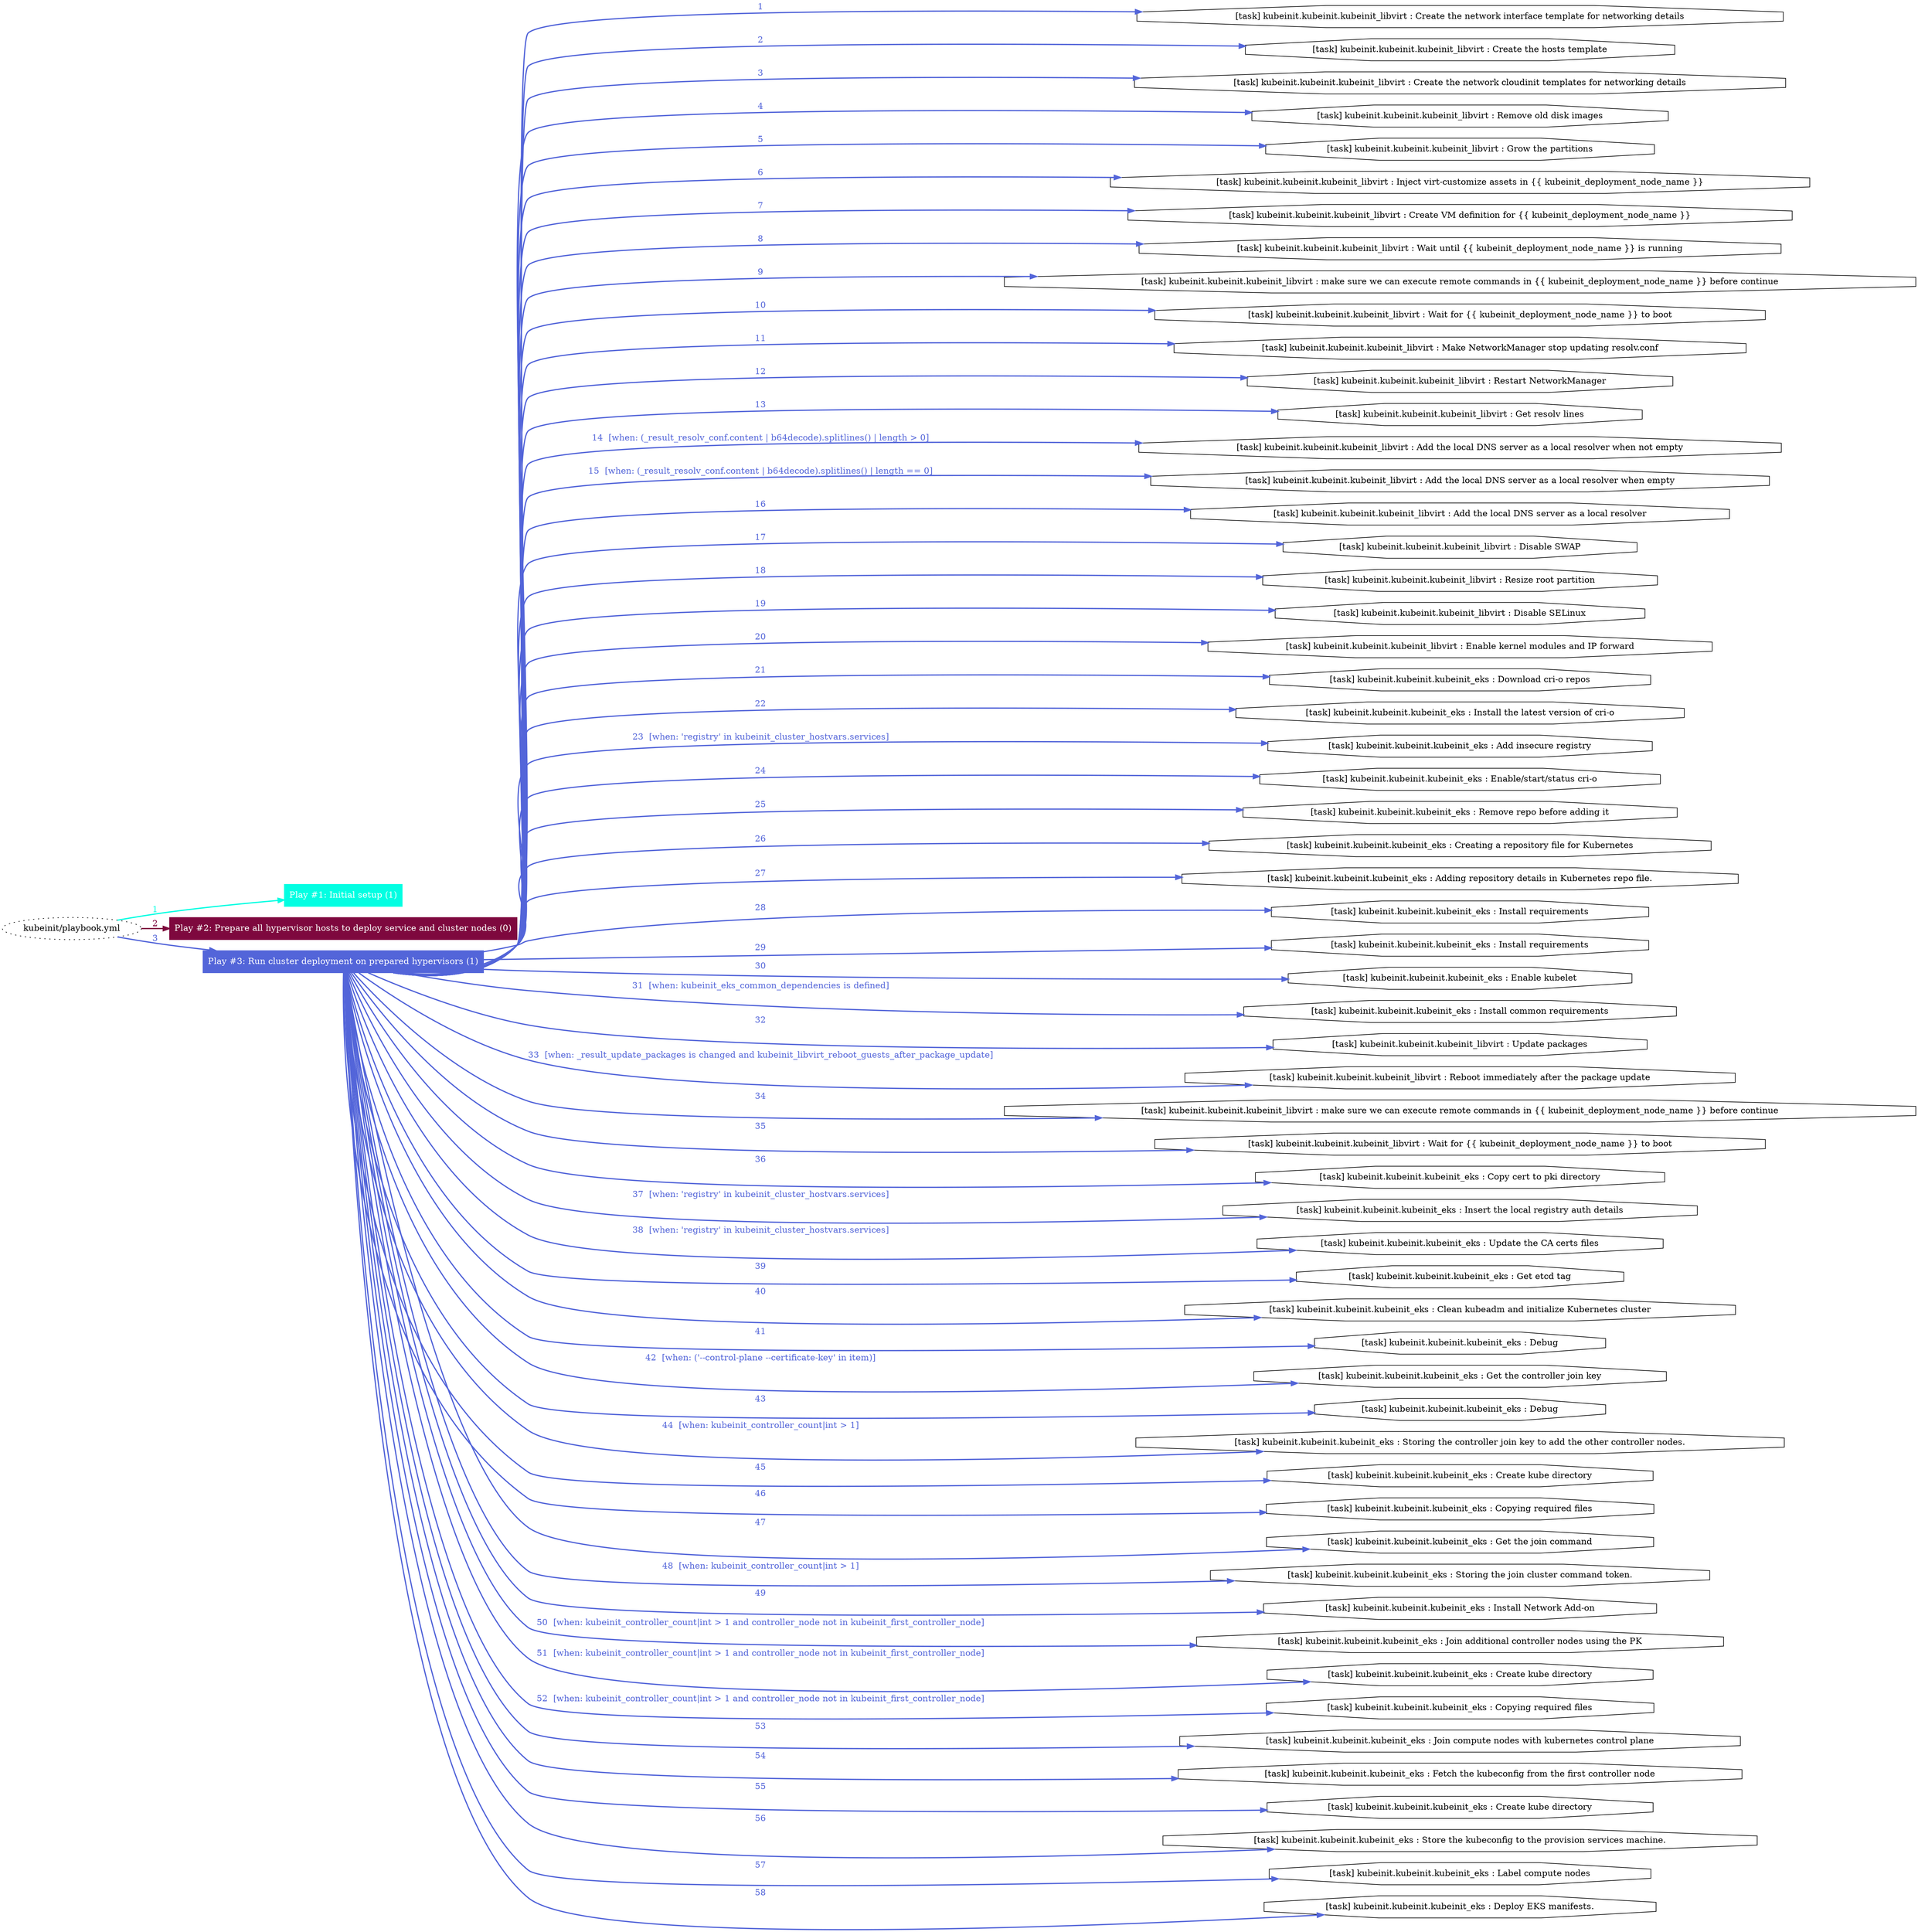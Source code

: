 digraph "kubeinit/playbook.yml "{
	graph [concentrate=true ordering=in rankdir=LR ratio=fill]
	edge [esep=5 sep=10]
	"kubeinit/playbook.yml" [id=root_node style=dotted]
	subgraph "Play #1: Initial setup (1) "{
		"Play #1: Initial setup (1)" [color="#03fee2" fontcolor="#ffffff" id="play_0549fc9b-2cab-4265-bf99-ba0a765f7642" shape=box style=filled tooltip=localhost]
		"kubeinit/playbook.yml" -> "Play #1: Initial setup (1)" [label=1 color="#03fee2" fontcolor="#03fee2" id="edge_bdf210dc-9a3f-490d-b969-515067f13f88" style=bold]
	}
	subgraph "Play #2: Prepare all hypervisor hosts to deploy service and cluster nodes (0) "{
		"Play #2: Prepare all hypervisor hosts to deploy service and cluster nodes (0)" [color="#7e083e" fontcolor="#ffffff" id="play_8c7cdd8e-68b6-4533-8f25-1d7305066d8c" shape=box style=filled tooltip=""]
		"kubeinit/playbook.yml" -> "Play #2: Prepare all hypervisor hosts to deploy service and cluster nodes (0)" [label=2 color="#7e083e" fontcolor="#7e083e" id="edge_bfb6ec44-951f-49ef-8481-d4bb8028fc22" style=bold]
	}
	subgraph "Play #3: Run cluster deployment on prepared hypervisors (1) "{
		"Play #3: Run cluster deployment on prepared hypervisors (1)" [color="#5365d9" fontcolor="#ffffff" id="play_4537c9d3-b3be-4bf7-82ee-099bfa56b64b" shape=box style=filled tooltip=localhost]
		"kubeinit/playbook.yml" -> "Play #3: Run cluster deployment on prepared hypervisors (1)" [label=3 color="#5365d9" fontcolor="#5365d9" id="edge_9abb634c-9929-4565-9c66-63454cc65797" style=bold]
		"task_0f6452f3-116b-4a78-83ba-c6b3ac40b548" [label="[task] kubeinit.kubeinit.kubeinit_libvirt : Create the network interface template for networking details" id="task_0f6452f3-116b-4a78-83ba-c6b3ac40b548" shape=octagon tooltip="[task] kubeinit.kubeinit.kubeinit_libvirt : Create the network interface template for networking details"]
		"Play #3: Run cluster deployment on prepared hypervisors (1)" -> "task_0f6452f3-116b-4a78-83ba-c6b3ac40b548" [label=1 color="#5365d9" fontcolor="#5365d9" id="edge_0c711c87-0c98-47aa-8dbe-a87a06fc7580" style=bold]
		"task_d63cdf52-fb32-4dd4-9512-d29232d7bf6b" [label="[task] kubeinit.kubeinit.kubeinit_libvirt : Create the hosts template" id="task_d63cdf52-fb32-4dd4-9512-d29232d7bf6b" shape=octagon tooltip="[task] kubeinit.kubeinit.kubeinit_libvirt : Create the hosts template"]
		"Play #3: Run cluster deployment on prepared hypervisors (1)" -> "task_d63cdf52-fb32-4dd4-9512-d29232d7bf6b" [label=2 color="#5365d9" fontcolor="#5365d9" id="edge_6d804cdf-d05a-400a-8180-5c07f3035130" style=bold]
		"task_c2775742-0341-440f-bd2e-387db4447718" [label="[task] kubeinit.kubeinit.kubeinit_libvirt : Create the network cloudinit templates for networking details" id="task_c2775742-0341-440f-bd2e-387db4447718" shape=octagon tooltip="[task] kubeinit.kubeinit.kubeinit_libvirt : Create the network cloudinit templates for networking details"]
		"Play #3: Run cluster deployment on prepared hypervisors (1)" -> "task_c2775742-0341-440f-bd2e-387db4447718" [label=3 color="#5365d9" fontcolor="#5365d9" id="edge_86c986c2-9f45-48a0-9c89-49c065e54b61" style=bold]
		"task_333239ce-90a0-495b-beb9-cefbff55d7c5" [label="[task] kubeinit.kubeinit.kubeinit_libvirt : Remove old disk images" id="task_333239ce-90a0-495b-beb9-cefbff55d7c5" shape=octagon tooltip="[task] kubeinit.kubeinit.kubeinit_libvirt : Remove old disk images"]
		"Play #3: Run cluster deployment on prepared hypervisors (1)" -> "task_333239ce-90a0-495b-beb9-cefbff55d7c5" [label=4 color="#5365d9" fontcolor="#5365d9" id="edge_995ddde1-9ee1-4e13-ac6f-f4c80c0ad671" style=bold]
		"task_fe1e66db-c29a-4cb7-a83f-f61f9f4ea01a" [label="[task] kubeinit.kubeinit.kubeinit_libvirt : Grow the partitions" id="task_fe1e66db-c29a-4cb7-a83f-f61f9f4ea01a" shape=octagon tooltip="[task] kubeinit.kubeinit.kubeinit_libvirt : Grow the partitions"]
		"Play #3: Run cluster deployment on prepared hypervisors (1)" -> "task_fe1e66db-c29a-4cb7-a83f-f61f9f4ea01a" [label=5 color="#5365d9" fontcolor="#5365d9" id="edge_fcd96ab7-690d-4a6a-a558-f806cb294ad5" style=bold]
		"task_2d251e1d-51ce-4584-83c4-834729d96e90" [label="[task] kubeinit.kubeinit.kubeinit_libvirt : Inject virt-customize assets in {{ kubeinit_deployment_node_name }}" id="task_2d251e1d-51ce-4584-83c4-834729d96e90" shape=octagon tooltip="[task] kubeinit.kubeinit.kubeinit_libvirt : Inject virt-customize assets in {{ kubeinit_deployment_node_name }}"]
		"Play #3: Run cluster deployment on prepared hypervisors (1)" -> "task_2d251e1d-51ce-4584-83c4-834729d96e90" [label=6 color="#5365d9" fontcolor="#5365d9" id="edge_0510aa99-ce42-4a40-99c4-f4a98362626a" style=bold]
		"task_faed7e1b-27e3-4603-b4e0-796b7050e53c" [label="[task] kubeinit.kubeinit.kubeinit_libvirt : Create VM definition for {{ kubeinit_deployment_node_name }}" id="task_faed7e1b-27e3-4603-b4e0-796b7050e53c" shape=octagon tooltip="[task] kubeinit.kubeinit.kubeinit_libvirt : Create VM definition for {{ kubeinit_deployment_node_name }}"]
		"Play #3: Run cluster deployment on prepared hypervisors (1)" -> "task_faed7e1b-27e3-4603-b4e0-796b7050e53c" [label=7 color="#5365d9" fontcolor="#5365d9" id="edge_3a84c501-3b47-4149-be5f-e3bec5baa456" style=bold]
		"task_53671726-319e-46c7-b8e3-fd2b1a1cc31f" [label="[task] kubeinit.kubeinit.kubeinit_libvirt : Wait until {{ kubeinit_deployment_node_name }} is running" id="task_53671726-319e-46c7-b8e3-fd2b1a1cc31f" shape=octagon tooltip="[task] kubeinit.kubeinit.kubeinit_libvirt : Wait until {{ kubeinit_deployment_node_name }} is running"]
		"Play #3: Run cluster deployment on prepared hypervisors (1)" -> "task_53671726-319e-46c7-b8e3-fd2b1a1cc31f" [label=8 color="#5365d9" fontcolor="#5365d9" id="edge_920aac8b-5e7c-4f60-82cd-e5e0c7aa7694" style=bold]
		"task_11db4774-1aa8-49b4-af27-a48d767076ad" [label="[task] kubeinit.kubeinit.kubeinit_libvirt : make sure we can execute remote commands in {{ kubeinit_deployment_node_name }} before continue" id="task_11db4774-1aa8-49b4-af27-a48d767076ad" shape=octagon tooltip="[task] kubeinit.kubeinit.kubeinit_libvirt : make sure we can execute remote commands in {{ kubeinit_deployment_node_name }} before continue"]
		"Play #3: Run cluster deployment on prepared hypervisors (1)" -> "task_11db4774-1aa8-49b4-af27-a48d767076ad" [label=9 color="#5365d9" fontcolor="#5365d9" id="edge_fae11be4-0471-4147-9c65-c753f068a89e" style=bold]
		"task_3862bacf-9117-45ba-8243-74259343449c" [label="[task] kubeinit.kubeinit.kubeinit_libvirt : Wait for {{ kubeinit_deployment_node_name }} to boot" id="task_3862bacf-9117-45ba-8243-74259343449c" shape=octagon tooltip="[task] kubeinit.kubeinit.kubeinit_libvirt : Wait for {{ kubeinit_deployment_node_name }} to boot"]
		"Play #3: Run cluster deployment on prepared hypervisors (1)" -> "task_3862bacf-9117-45ba-8243-74259343449c" [label=10 color="#5365d9" fontcolor="#5365d9" id="edge_3df69427-f7c9-418b-81c8-8ef80bfd629b" style=bold]
		"task_691ed8fe-f60b-414b-a280-0827fa39afc4" [label="[task] kubeinit.kubeinit.kubeinit_libvirt : Make NetworkManager stop updating resolv.conf" id="task_691ed8fe-f60b-414b-a280-0827fa39afc4" shape=octagon tooltip="[task] kubeinit.kubeinit.kubeinit_libvirt : Make NetworkManager stop updating resolv.conf"]
		"Play #3: Run cluster deployment on prepared hypervisors (1)" -> "task_691ed8fe-f60b-414b-a280-0827fa39afc4" [label=11 color="#5365d9" fontcolor="#5365d9" id="edge_15d8ac3d-6036-43ec-83c5-f46e1d05ff55" style=bold]
		"task_230d1ea2-106a-44a5-bf95-36a33950ec8e" [label="[task] kubeinit.kubeinit.kubeinit_libvirt : Restart NetworkManager" id="task_230d1ea2-106a-44a5-bf95-36a33950ec8e" shape=octagon tooltip="[task] kubeinit.kubeinit.kubeinit_libvirt : Restart NetworkManager"]
		"Play #3: Run cluster deployment on prepared hypervisors (1)" -> "task_230d1ea2-106a-44a5-bf95-36a33950ec8e" [label=12 color="#5365d9" fontcolor="#5365d9" id="edge_6c709f80-6801-40ec-8955-90a5c894aa10" style=bold]
		"task_bbb354db-f105-45b9-98f4-ac5d5ee1d649" [label="[task] kubeinit.kubeinit.kubeinit_libvirt : Get resolv lines" id="task_bbb354db-f105-45b9-98f4-ac5d5ee1d649" shape=octagon tooltip="[task] kubeinit.kubeinit.kubeinit_libvirt : Get resolv lines"]
		"Play #3: Run cluster deployment on prepared hypervisors (1)" -> "task_bbb354db-f105-45b9-98f4-ac5d5ee1d649" [label=13 color="#5365d9" fontcolor="#5365d9" id="edge_882f5f6a-3a8e-4fb6-954e-dc776038e87a" style=bold]
		"task_b28730cd-a037-4483-a8ca-a76ee05a268d" [label="[task] kubeinit.kubeinit.kubeinit_libvirt : Add the local DNS server as a local resolver when not empty" id="task_b28730cd-a037-4483-a8ca-a76ee05a268d" shape=octagon tooltip="[task] kubeinit.kubeinit.kubeinit_libvirt : Add the local DNS server as a local resolver when not empty"]
		"Play #3: Run cluster deployment on prepared hypervisors (1)" -> "task_b28730cd-a037-4483-a8ca-a76ee05a268d" [label="14  [when: (_result_resolv_conf.content | b64decode).splitlines() | length > 0]" color="#5365d9" fontcolor="#5365d9" id="edge_1886ff6c-526e-4cc4-8cec-205d0541dc3d" style=bold]
		"task_9c4c8589-8ed3-470a-9be6-04ff7acebe42" [label="[task] kubeinit.kubeinit.kubeinit_libvirt : Add the local DNS server as a local resolver when empty" id="task_9c4c8589-8ed3-470a-9be6-04ff7acebe42" shape=octagon tooltip="[task] kubeinit.kubeinit.kubeinit_libvirt : Add the local DNS server as a local resolver when empty"]
		"Play #3: Run cluster deployment on prepared hypervisors (1)" -> "task_9c4c8589-8ed3-470a-9be6-04ff7acebe42" [label="15  [when: (_result_resolv_conf.content | b64decode).splitlines() | length == 0]" color="#5365d9" fontcolor="#5365d9" id="edge_c0d00956-2b11-4c95-86d5-dcd32f22290b" style=bold]
		"task_0d9fa27c-dc88-40d3-9b65-a22f9e9533d2" [label="[task] kubeinit.kubeinit.kubeinit_libvirt : Add the local DNS server as a local resolver" id="task_0d9fa27c-dc88-40d3-9b65-a22f9e9533d2" shape=octagon tooltip="[task] kubeinit.kubeinit.kubeinit_libvirt : Add the local DNS server as a local resolver"]
		"Play #3: Run cluster deployment on prepared hypervisors (1)" -> "task_0d9fa27c-dc88-40d3-9b65-a22f9e9533d2" [label=16 color="#5365d9" fontcolor="#5365d9" id="edge_971611f5-eb0c-4198-8c78-981e31c32d4b" style=bold]
		"task_497f90bd-3de0-4848-9851-a5cb1d3cb7af" [label="[task] kubeinit.kubeinit.kubeinit_libvirt : Disable SWAP" id="task_497f90bd-3de0-4848-9851-a5cb1d3cb7af" shape=octagon tooltip="[task] kubeinit.kubeinit.kubeinit_libvirt : Disable SWAP"]
		"Play #3: Run cluster deployment on prepared hypervisors (1)" -> "task_497f90bd-3de0-4848-9851-a5cb1d3cb7af" [label=17 color="#5365d9" fontcolor="#5365d9" id="edge_cbd4ed39-7878-45fa-a541-4b26f775b440" style=bold]
		"task_a2ddb8a5-4146-45b7-9be1-724cf1ca7a48" [label="[task] kubeinit.kubeinit.kubeinit_libvirt : Resize root partition" id="task_a2ddb8a5-4146-45b7-9be1-724cf1ca7a48" shape=octagon tooltip="[task] kubeinit.kubeinit.kubeinit_libvirt : Resize root partition"]
		"Play #3: Run cluster deployment on prepared hypervisors (1)" -> "task_a2ddb8a5-4146-45b7-9be1-724cf1ca7a48" [label=18 color="#5365d9" fontcolor="#5365d9" id="edge_67d56533-eabd-47c3-ba9a-30c45fb848bc" style=bold]
		"task_46a7f402-25e4-4ee8-b710-398f58c6f5cb" [label="[task] kubeinit.kubeinit.kubeinit_libvirt : Disable SELinux" id="task_46a7f402-25e4-4ee8-b710-398f58c6f5cb" shape=octagon tooltip="[task] kubeinit.kubeinit.kubeinit_libvirt : Disable SELinux"]
		"Play #3: Run cluster deployment on prepared hypervisors (1)" -> "task_46a7f402-25e4-4ee8-b710-398f58c6f5cb" [label=19 color="#5365d9" fontcolor="#5365d9" id="edge_c21b03e6-a612-4298-be94-80a9fd9a79a0" style=bold]
		"task_7e552821-ca6a-4c6d-aa55-68e0e8cf3333" [label="[task] kubeinit.kubeinit.kubeinit_libvirt : Enable kernel modules and IP forward" id="task_7e552821-ca6a-4c6d-aa55-68e0e8cf3333" shape=octagon tooltip="[task] kubeinit.kubeinit.kubeinit_libvirt : Enable kernel modules and IP forward"]
		"Play #3: Run cluster deployment on prepared hypervisors (1)" -> "task_7e552821-ca6a-4c6d-aa55-68e0e8cf3333" [label=20 color="#5365d9" fontcolor="#5365d9" id="edge_74cfef01-20d3-45cd-be82-45e7d02c13f9" style=bold]
		"task_9b7a0361-48a6-4f08-bab3-ab9a68a1ef82" [label="[task] kubeinit.kubeinit.kubeinit_eks : Download cri-o repos" id="task_9b7a0361-48a6-4f08-bab3-ab9a68a1ef82" shape=octagon tooltip="[task] kubeinit.kubeinit.kubeinit_eks : Download cri-o repos"]
		"Play #3: Run cluster deployment on prepared hypervisors (1)" -> "task_9b7a0361-48a6-4f08-bab3-ab9a68a1ef82" [label=21 color="#5365d9" fontcolor="#5365d9" id="edge_aff725f0-7b6e-4615-b87b-d433531206b9" style=bold]
		"task_c8d62a20-07ba-42a5-882c-8fb820cdc920" [label="[task] kubeinit.kubeinit.kubeinit_eks : Install the latest version of cri-o" id="task_c8d62a20-07ba-42a5-882c-8fb820cdc920" shape=octagon tooltip="[task] kubeinit.kubeinit.kubeinit_eks : Install the latest version of cri-o"]
		"Play #3: Run cluster deployment on prepared hypervisors (1)" -> "task_c8d62a20-07ba-42a5-882c-8fb820cdc920" [label=22 color="#5365d9" fontcolor="#5365d9" id="edge_eced0343-de07-4df8-9325-b3eee10ea208" style=bold]
		"task_edba2674-0943-42b5-b632-dbcac88b104a" [label="[task] kubeinit.kubeinit.kubeinit_eks : Add insecure registry" id="task_edba2674-0943-42b5-b632-dbcac88b104a" shape=octagon tooltip="[task] kubeinit.kubeinit.kubeinit_eks : Add insecure registry"]
		"Play #3: Run cluster deployment on prepared hypervisors (1)" -> "task_edba2674-0943-42b5-b632-dbcac88b104a" [label="23  [when: 'registry' in kubeinit_cluster_hostvars.services]" color="#5365d9" fontcolor="#5365d9" id="edge_f41388da-6a89-4104-86ad-677a7723464f" style=bold]
		"task_888cc239-f565-4ea9-b6a8-b60ff0c42414" [label="[task] kubeinit.kubeinit.kubeinit_eks : Enable/start/status cri-o" id="task_888cc239-f565-4ea9-b6a8-b60ff0c42414" shape=octagon tooltip="[task] kubeinit.kubeinit.kubeinit_eks : Enable/start/status cri-o"]
		"Play #3: Run cluster deployment on prepared hypervisors (1)" -> "task_888cc239-f565-4ea9-b6a8-b60ff0c42414" [label=24 color="#5365d9" fontcolor="#5365d9" id="edge_dff6f360-48bf-4524-9f50-502ed324f092" style=bold]
		"task_05e3fbf9-5c1c-4ada-854a-ef2f3ae2df99" [label="[task] kubeinit.kubeinit.kubeinit_eks : Remove repo before adding it" id="task_05e3fbf9-5c1c-4ada-854a-ef2f3ae2df99" shape=octagon tooltip="[task] kubeinit.kubeinit.kubeinit_eks : Remove repo before adding it"]
		"Play #3: Run cluster deployment on prepared hypervisors (1)" -> "task_05e3fbf9-5c1c-4ada-854a-ef2f3ae2df99" [label=25 color="#5365d9" fontcolor="#5365d9" id="edge_1930f645-5d5e-45f5-b0ff-839ece6ade04" style=bold]
		"task_37e0bb12-7cec-4916-a4f2-073b6f82b514" [label="[task] kubeinit.kubeinit.kubeinit_eks : Creating a repository file for Kubernetes" id="task_37e0bb12-7cec-4916-a4f2-073b6f82b514" shape=octagon tooltip="[task] kubeinit.kubeinit.kubeinit_eks : Creating a repository file for Kubernetes"]
		"Play #3: Run cluster deployment on prepared hypervisors (1)" -> "task_37e0bb12-7cec-4916-a4f2-073b6f82b514" [label=26 color="#5365d9" fontcolor="#5365d9" id="edge_b0297699-5dc1-4531-b1c1-1e2f14b0e3be" style=bold]
		"task_3179f07d-fec8-482c-9089-43f019eadabb" [label="[task] kubeinit.kubeinit.kubeinit_eks : Adding repository details in Kubernetes repo file." id="task_3179f07d-fec8-482c-9089-43f019eadabb" shape=octagon tooltip="[task] kubeinit.kubeinit.kubeinit_eks : Adding repository details in Kubernetes repo file."]
		"Play #3: Run cluster deployment on prepared hypervisors (1)" -> "task_3179f07d-fec8-482c-9089-43f019eadabb" [label=27 color="#5365d9" fontcolor="#5365d9" id="edge_3e792409-922e-415d-85ba-3c09454c3eb6" style=bold]
		"task_fe3e55e5-0920-42e3-b6e8-f2f0971ecdd2" [label="[task] kubeinit.kubeinit.kubeinit_eks : Install requirements" id="task_fe3e55e5-0920-42e3-b6e8-f2f0971ecdd2" shape=octagon tooltip="[task] kubeinit.kubeinit.kubeinit_eks : Install requirements"]
		"Play #3: Run cluster deployment on prepared hypervisors (1)" -> "task_fe3e55e5-0920-42e3-b6e8-f2f0971ecdd2" [label=28 color="#5365d9" fontcolor="#5365d9" id="edge_bca4cc34-c0fb-48aa-b55a-4ffa9005ef45" style=bold]
		"task_e1d14f11-b758-4d3a-af38-dd95f3b4e76a" [label="[task] kubeinit.kubeinit.kubeinit_eks : Install requirements" id="task_e1d14f11-b758-4d3a-af38-dd95f3b4e76a" shape=octagon tooltip="[task] kubeinit.kubeinit.kubeinit_eks : Install requirements"]
		"Play #3: Run cluster deployment on prepared hypervisors (1)" -> "task_e1d14f11-b758-4d3a-af38-dd95f3b4e76a" [label=29 color="#5365d9" fontcolor="#5365d9" id="edge_c6596b9e-c218-45e9-bb34-ed0a1f5cbff9" style=bold]
		"task_e302429e-237c-422f-ba50-539452bb0515" [label="[task] kubeinit.kubeinit.kubeinit_eks : Enable kubelet" id="task_e302429e-237c-422f-ba50-539452bb0515" shape=octagon tooltip="[task] kubeinit.kubeinit.kubeinit_eks : Enable kubelet"]
		"Play #3: Run cluster deployment on prepared hypervisors (1)" -> "task_e302429e-237c-422f-ba50-539452bb0515" [label=30 color="#5365d9" fontcolor="#5365d9" id="edge_c26e7d56-84ff-47c3-8507-1dbdb52405fb" style=bold]
		"task_b741b14d-027b-4ac4-8ff5-223ab243cfdb" [label="[task] kubeinit.kubeinit.kubeinit_eks : Install common requirements" id="task_b741b14d-027b-4ac4-8ff5-223ab243cfdb" shape=octagon tooltip="[task] kubeinit.kubeinit.kubeinit_eks : Install common requirements"]
		"Play #3: Run cluster deployment on prepared hypervisors (1)" -> "task_b741b14d-027b-4ac4-8ff5-223ab243cfdb" [label="31  [when: kubeinit_eks_common_dependencies is defined]" color="#5365d9" fontcolor="#5365d9" id="edge_d1f5dfb3-7647-4973-83a4-165ab3aebaa5" style=bold]
		"task_6d894744-8d61-4b3a-a9b7-7b68a7faf432" [label="[task] kubeinit.kubeinit.kubeinit_libvirt : Update packages" id="task_6d894744-8d61-4b3a-a9b7-7b68a7faf432" shape=octagon tooltip="[task] kubeinit.kubeinit.kubeinit_libvirt : Update packages"]
		"Play #3: Run cluster deployment on prepared hypervisors (1)" -> "task_6d894744-8d61-4b3a-a9b7-7b68a7faf432" [label=32 color="#5365d9" fontcolor="#5365d9" id="edge_91091480-7d08-4c5b-9b2e-56b9f26c75aa" style=bold]
		"task_10c12d22-31cd-4851-a13b-c1a7a61d16ed" [label="[task] kubeinit.kubeinit.kubeinit_libvirt : Reboot immediately after the package update" id="task_10c12d22-31cd-4851-a13b-c1a7a61d16ed" shape=octagon tooltip="[task] kubeinit.kubeinit.kubeinit_libvirt : Reboot immediately after the package update"]
		"Play #3: Run cluster deployment on prepared hypervisors (1)" -> "task_10c12d22-31cd-4851-a13b-c1a7a61d16ed" [label="33  [when: _result_update_packages is changed and kubeinit_libvirt_reboot_guests_after_package_update]" color="#5365d9" fontcolor="#5365d9" id="edge_61cd13a7-9aa6-4780-a0c0-fb7f51310ef7" style=bold]
		"task_7e472480-1571-4bfb-b981-8e1c3145a9d8" [label="[task] kubeinit.kubeinit.kubeinit_libvirt : make sure we can execute remote commands in {{ kubeinit_deployment_node_name }} before continue" id="task_7e472480-1571-4bfb-b981-8e1c3145a9d8" shape=octagon tooltip="[task] kubeinit.kubeinit.kubeinit_libvirt : make sure we can execute remote commands in {{ kubeinit_deployment_node_name }} before continue"]
		"Play #3: Run cluster deployment on prepared hypervisors (1)" -> "task_7e472480-1571-4bfb-b981-8e1c3145a9d8" [label=34 color="#5365d9" fontcolor="#5365d9" id="edge_d57dabe1-2ee4-497c-94f3-35b56a768ace" style=bold]
		"task_cfb6e85d-67ff-4e7c-ac07-71a90ae8772e" [label="[task] kubeinit.kubeinit.kubeinit_libvirt : Wait for {{ kubeinit_deployment_node_name }} to boot" id="task_cfb6e85d-67ff-4e7c-ac07-71a90ae8772e" shape=octagon tooltip="[task] kubeinit.kubeinit.kubeinit_libvirt : Wait for {{ kubeinit_deployment_node_name }} to boot"]
		"Play #3: Run cluster deployment on prepared hypervisors (1)" -> "task_cfb6e85d-67ff-4e7c-ac07-71a90ae8772e" [label=35 color="#5365d9" fontcolor="#5365d9" id="edge_9856c4ab-f801-419f-ae1d-9d129afa7bf1" style=bold]
		"task_7400f806-2238-48a8-887c-90cb13b43417" [label="[task] kubeinit.kubeinit.kubeinit_eks : Copy cert to pki directory" id="task_7400f806-2238-48a8-887c-90cb13b43417" shape=octagon tooltip="[task] kubeinit.kubeinit.kubeinit_eks : Copy cert to pki directory"]
		"Play #3: Run cluster deployment on prepared hypervisors (1)" -> "task_7400f806-2238-48a8-887c-90cb13b43417" [label=36 color="#5365d9" fontcolor="#5365d9" id="edge_cb30ab8a-2310-449f-838c-c06dac8a8e17" style=bold]
		"task_baa1d042-3c28-4669-8dd0-330f9a1606ba" [label="[task] kubeinit.kubeinit.kubeinit_eks : Insert the local registry auth details" id="task_baa1d042-3c28-4669-8dd0-330f9a1606ba" shape=octagon tooltip="[task] kubeinit.kubeinit.kubeinit_eks : Insert the local registry auth details"]
		"Play #3: Run cluster deployment on prepared hypervisors (1)" -> "task_baa1d042-3c28-4669-8dd0-330f9a1606ba" [label="37  [when: 'registry' in kubeinit_cluster_hostvars.services]" color="#5365d9" fontcolor="#5365d9" id="edge_5515d278-128e-42af-be0f-cdd9417bb6cd" style=bold]
		"task_2e4d7008-810e-49cb-89a1-2c73507ddcf5" [label="[task] kubeinit.kubeinit.kubeinit_eks : Update the CA certs files" id="task_2e4d7008-810e-49cb-89a1-2c73507ddcf5" shape=octagon tooltip="[task] kubeinit.kubeinit.kubeinit_eks : Update the CA certs files"]
		"Play #3: Run cluster deployment on prepared hypervisors (1)" -> "task_2e4d7008-810e-49cb-89a1-2c73507ddcf5" [label="38  [when: 'registry' in kubeinit_cluster_hostvars.services]" color="#5365d9" fontcolor="#5365d9" id="edge_198af844-6988-4521-85fa-c44719584d59" style=bold]
		"task_ed83a307-303e-4fe5-b6f4-3f550abb0667" [label="[task] kubeinit.kubeinit.kubeinit_eks : Get etcd tag" id="task_ed83a307-303e-4fe5-b6f4-3f550abb0667" shape=octagon tooltip="[task] kubeinit.kubeinit.kubeinit_eks : Get etcd tag"]
		"Play #3: Run cluster deployment on prepared hypervisors (1)" -> "task_ed83a307-303e-4fe5-b6f4-3f550abb0667" [label=39 color="#5365d9" fontcolor="#5365d9" id="edge_e5139880-bfeb-457a-a259-c8eb8573c6e2" style=bold]
		"task_e7d57cf7-8afa-4ca6-9372-a8297f700165" [label="[task] kubeinit.kubeinit.kubeinit_eks : Clean kubeadm and initialize Kubernetes cluster" id="task_e7d57cf7-8afa-4ca6-9372-a8297f700165" shape=octagon tooltip="[task] kubeinit.kubeinit.kubeinit_eks : Clean kubeadm and initialize Kubernetes cluster"]
		"Play #3: Run cluster deployment on prepared hypervisors (1)" -> "task_e7d57cf7-8afa-4ca6-9372-a8297f700165" [label=40 color="#5365d9" fontcolor="#5365d9" id="edge_e54297db-5cd5-4fc3-ae75-c975ffd3528c" style=bold]
		"task_8abbad04-098e-4509-b830-8f40614613b1" [label="[task] kubeinit.kubeinit.kubeinit_eks : Debug" id="task_8abbad04-098e-4509-b830-8f40614613b1" shape=octagon tooltip="[task] kubeinit.kubeinit.kubeinit_eks : Debug"]
		"Play #3: Run cluster deployment on prepared hypervisors (1)" -> "task_8abbad04-098e-4509-b830-8f40614613b1" [label=41 color="#5365d9" fontcolor="#5365d9" id="edge_780fe4c6-79c7-461f-a71a-a3c2c772691e" style=bold]
		"task_ebd674d1-c0e3-4b2d-8b54-e3632fd795c3" [label="[task] kubeinit.kubeinit.kubeinit_eks : Get the controller join key" id="task_ebd674d1-c0e3-4b2d-8b54-e3632fd795c3" shape=octagon tooltip="[task] kubeinit.kubeinit.kubeinit_eks : Get the controller join key"]
		"Play #3: Run cluster deployment on prepared hypervisors (1)" -> "task_ebd674d1-c0e3-4b2d-8b54-e3632fd795c3" [label="42  [when: ('--control-plane --certificate-key' in item)]" color="#5365d9" fontcolor="#5365d9" id="edge_5752d5ea-9ba6-4b96-a91b-3f46fb383e14" style=bold]
		"task_95b5f16e-cb93-4083-9fa6-7ee6750bc6fb" [label="[task] kubeinit.kubeinit.kubeinit_eks : Debug" id="task_95b5f16e-cb93-4083-9fa6-7ee6750bc6fb" shape=octagon tooltip="[task] kubeinit.kubeinit.kubeinit_eks : Debug"]
		"Play #3: Run cluster deployment on prepared hypervisors (1)" -> "task_95b5f16e-cb93-4083-9fa6-7ee6750bc6fb" [label=43 color="#5365d9" fontcolor="#5365d9" id="edge_87c9a64e-cd3f-4ec3-8112-70c9a36c7605" style=bold]
		"task_b58b2029-e664-472c-abe3-6e5c74792f67" [label="[task] kubeinit.kubeinit.kubeinit_eks : Storing the controller join key to add the other controller nodes." id="task_b58b2029-e664-472c-abe3-6e5c74792f67" shape=octagon tooltip="[task] kubeinit.kubeinit.kubeinit_eks : Storing the controller join key to add the other controller nodes."]
		"Play #3: Run cluster deployment on prepared hypervisors (1)" -> "task_b58b2029-e664-472c-abe3-6e5c74792f67" [label="44  [when: kubeinit_controller_count|int > 1]" color="#5365d9" fontcolor="#5365d9" id="edge_67086e4b-300f-40e0-b845-f347bf596fe3" style=bold]
		"task_23fb225b-12b9-41ad-9a5a-93024b5ef972" [label="[task] kubeinit.kubeinit.kubeinit_eks : Create kube directory" id="task_23fb225b-12b9-41ad-9a5a-93024b5ef972" shape=octagon tooltip="[task] kubeinit.kubeinit.kubeinit_eks : Create kube directory"]
		"Play #3: Run cluster deployment on prepared hypervisors (1)" -> "task_23fb225b-12b9-41ad-9a5a-93024b5ef972" [label=45 color="#5365d9" fontcolor="#5365d9" id="edge_a1e2b6d0-1613-4753-89fd-955e8851f21c" style=bold]
		"task_e3c8ee58-1b60-43b6-b2e8-a3c02d015a3f" [label="[task] kubeinit.kubeinit.kubeinit_eks : Copying required files" id="task_e3c8ee58-1b60-43b6-b2e8-a3c02d015a3f" shape=octagon tooltip="[task] kubeinit.kubeinit.kubeinit_eks : Copying required files"]
		"Play #3: Run cluster deployment on prepared hypervisors (1)" -> "task_e3c8ee58-1b60-43b6-b2e8-a3c02d015a3f" [label=46 color="#5365d9" fontcolor="#5365d9" id="edge_506ae2a6-26ea-4c5c-8e2d-c7b96ac01847" style=bold]
		"task_a3a9cb6a-8873-4bdf-8af8-0412f56f91cb" [label="[task] kubeinit.kubeinit.kubeinit_eks : Get the join command" id="task_a3a9cb6a-8873-4bdf-8af8-0412f56f91cb" shape=octagon tooltip="[task] kubeinit.kubeinit.kubeinit_eks : Get the join command"]
		"Play #3: Run cluster deployment on prepared hypervisors (1)" -> "task_a3a9cb6a-8873-4bdf-8af8-0412f56f91cb" [label=47 color="#5365d9" fontcolor="#5365d9" id="edge_18136a23-5108-47ec-8d91-6ee65ac6ddfc" style=bold]
		"task_287459ad-3754-4945-90d1-8e217d4e519e" [label="[task] kubeinit.kubeinit.kubeinit_eks : Storing the join cluster command token." id="task_287459ad-3754-4945-90d1-8e217d4e519e" shape=octagon tooltip="[task] kubeinit.kubeinit.kubeinit_eks : Storing the join cluster command token."]
		"Play #3: Run cluster deployment on prepared hypervisors (1)" -> "task_287459ad-3754-4945-90d1-8e217d4e519e" [label="48  [when: kubeinit_controller_count|int > 1]" color="#5365d9" fontcolor="#5365d9" id="edge_32d40e4e-920e-4e5f-8db4-c9a710370947" style=bold]
		"task_76d672c7-79fc-4c8b-9077-08cf2364006d" [label="[task] kubeinit.kubeinit.kubeinit_eks : Install Network Add-on" id="task_76d672c7-79fc-4c8b-9077-08cf2364006d" shape=octagon tooltip="[task] kubeinit.kubeinit.kubeinit_eks : Install Network Add-on"]
		"Play #3: Run cluster deployment on prepared hypervisors (1)" -> "task_76d672c7-79fc-4c8b-9077-08cf2364006d" [label=49 color="#5365d9" fontcolor="#5365d9" id="edge_9fc94a3e-e858-4491-8d9d-c4b14fc32760" style=bold]
		"task_0ab629cd-de8d-45f7-9a21-609c48203c7c" [label="[task] kubeinit.kubeinit.kubeinit_eks : Join additional controller nodes using the PK" id="task_0ab629cd-de8d-45f7-9a21-609c48203c7c" shape=octagon tooltip="[task] kubeinit.kubeinit.kubeinit_eks : Join additional controller nodes using the PK"]
		"Play #3: Run cluster deployment on prepared hypervisors (1)" -> "task_0ab629cd-de8d-45f7-9a21-609c48203c7c" [label="50  [when: kubeinit_controller_count|int > 1 and controller_node not in kubeinit_first_controller_node]" color="#5365d9" fontcolor="#5365d9" id="edge_0233d0bc-e581-422f-bd53-054790aea131" style=bold]
		"task_74115a58-115f-44ee-9f2b-62657dfa3d18" [label="[task] kubeinit.kubeinit.kubeinit_eks : Create kube directory" id="task_74115a58-115f-44ee-9f2b-62657dfa3d18" shape=octagon tooltip="[task] kubeinit.kubeinit.kubeinit_eks : Create kube directory"]
		"Play #3: Run cluster deployment on prepared hypervisors (1)" -> "task_74115a58-115f-44ee-9f2b-62657dfa3d18" [label="51  [when: kubeinit_controller_count|int > 1 and controller_node not in kubeinit_first_controller_node]" color="#5365d9" fontcolor="#5365d9" id="edge_b6ee81f3-7024-49db-9e25-12942a319bc3" style=bold]
		"task_d5de89f0-2429-485e-b735-35d6e0a24c6a" [label="[task] kubeinit.kubeinit.kubeinit_eks : Copying required files" id="task_d5de89f0-2429-485e-b735-35d6e0a24c6a" shape=octagon tooltip="[task] kubeinit.kubeinit.kubeinit_eks : Copying required files"]
		"Play #3: Run cluster deployment on prepared hypervisors (1)" -> "task_d5de89f0-2429-485e-b735-35d6e0a24c6a" [label="52  [when: kubeinit_controller_count|int > 1 and controller_node not in kubeinit_first_controller_node]" color="#5365d9" fontcolor="#5365d9" id="edge_da5802d3-2e10-4d00-b571-a3c862e23be6" style=bold]
		"task_fb285aeb-6423-4433-809b-03cf2cbc55e7" [label="[task] kubeinit.kubeinit.kubeinit_eks : Join compute nodes with kubernetes control plane" id="task_fb285aeb-6423-4433-809b-03cf2cbc55e7" shape=octagon tooltip="[task] kubeinit.kubeinit.kubeinit_eks : Join compute nodes with kubernetes control plane"]
		"Play #3: Run cluster deployment on prepared hypervisors (1)" -> "task_fb285aeb-6423-4433-809b-03cf2cbc55e7" [label=53 color="#5365d9" fontcolor="#5365d9" id="edge_7c261fe3-adac-4a9a-8495-e14fcaf6db41" style=bold]
		"task_422d98d4-00a8-43c9-a026-b0d3d8dac3bc" [label="[task] kubeinit.kubeinit.kubeinit_eks : Fetch the kubeconfig from the first controller node" id="task_422d98d4-00a8-43c9-a026-b0d3d8dac3bc" shape=octagon tooltip="[task] kubeinit.kubeinit.kubeinit_eks : Fetch the kubeconfig from the first controller node"]
		"Play #3: Run cluster deployment on prepared hypervisors (1)" -> "task_422d98d4-00a8-43c9-a026-b0d3d8dac3bc" [label=54 color="#5365d9" fontcolor="#5365d9" id="edge_ebc89f5b-8274-43cf-a740-c17d55c66401" style=bold]
		"task_6303450d-b3fe-4bd5-bc58-4c5e61982f3f" [label="[task] kubeinit.kubeinit.kubeinit_eks : Create kube directory" id="task_6303450d-b3fe-4bd5-bc58-4c5e61982f3f" shape=octagon tooltip="[task] kubeinit.kubeinit.kubeinit_eks : Create kube directory"]
		"Play #3: Run cluster deployment on prepared hypervisors (1)" -> "task_6303450d-b3fe-4bd5-bc58-4c5e61982f3f" [label=55 color="#5365d9" fontcolor="#5365d9" id="edge_4a2011cb-a25a-442c-bbb7-cfcb7e599398" style=bold]
		"task_23051a31-09cf-4f48-a15b-c65e3b3d3c11" [label="[task] kubeinit.kubeinit.kubeinit_eks : Store the kubeconfig to the provision services machine." id="task_23051a31-09cf-4f48-a15b-c65e3b3d3c11" shape=octagon tooltip="[task] kubeinit.kubeinit.kubeinit_eks : Store the kubeconfig to the provision services machine."]
		"Play #3: Run cluster deployment on prepared hypervisors (1)" -> "task_23051a31-09cf-4f48-a15b-c65e3b3d3c11" [label=56 color="#5365d9" fontcolor="#5365d9" id="edge_aa7543c5-fd39-4b49-985d-64240e46e3b8" style=bold]
		"task_11c7dc77-6529-4567-a161-63aabed5da06" [label="[task] kubeinit.kubeinit.kubeinit_eks : Label compute nodes" id="task_11c7dc77-6529-4567-a161-63aabed5da06" shape=octagon tooltip="[task] kubeinit.kubeinit.kubeinit_eks : Label compute nodes"]
		"Play #3: Run cluster deployment on prepared hypervisors (1)" -> "task_11c7dc77-6529-4567-a161-63aabed5da06" [label=57 color="#5365d9" fontcolor="#5365d9" id="edge_868a85ab-f038-467b-9891-da2deaef564c" style=bold]
		"task_079f21b3-f399-4148-ab2c-eac24b129fcb" [label="[task] kubeinit.kubeinit.kubeinit_eks : Deploy EKS manifests." id="task_079f21b3-f399-4148-ab2c-eac24b129fcb" shape=octagon tooltip="[task] kubeinit.kubeinit.kubeinit_eks : Deploy EKS manifests."]
		"Play #3: Run cluster deployment on prepared hypervisors (1)" -> "task_079f21b3-f399-4148-ab2c-eac24b129fcb" [label=58 color="#5365d9" fontcolor="#5365d9" id="edge_75c5a164-5902-4f88-993a-36b1811523de" style=bold]
	}
}
